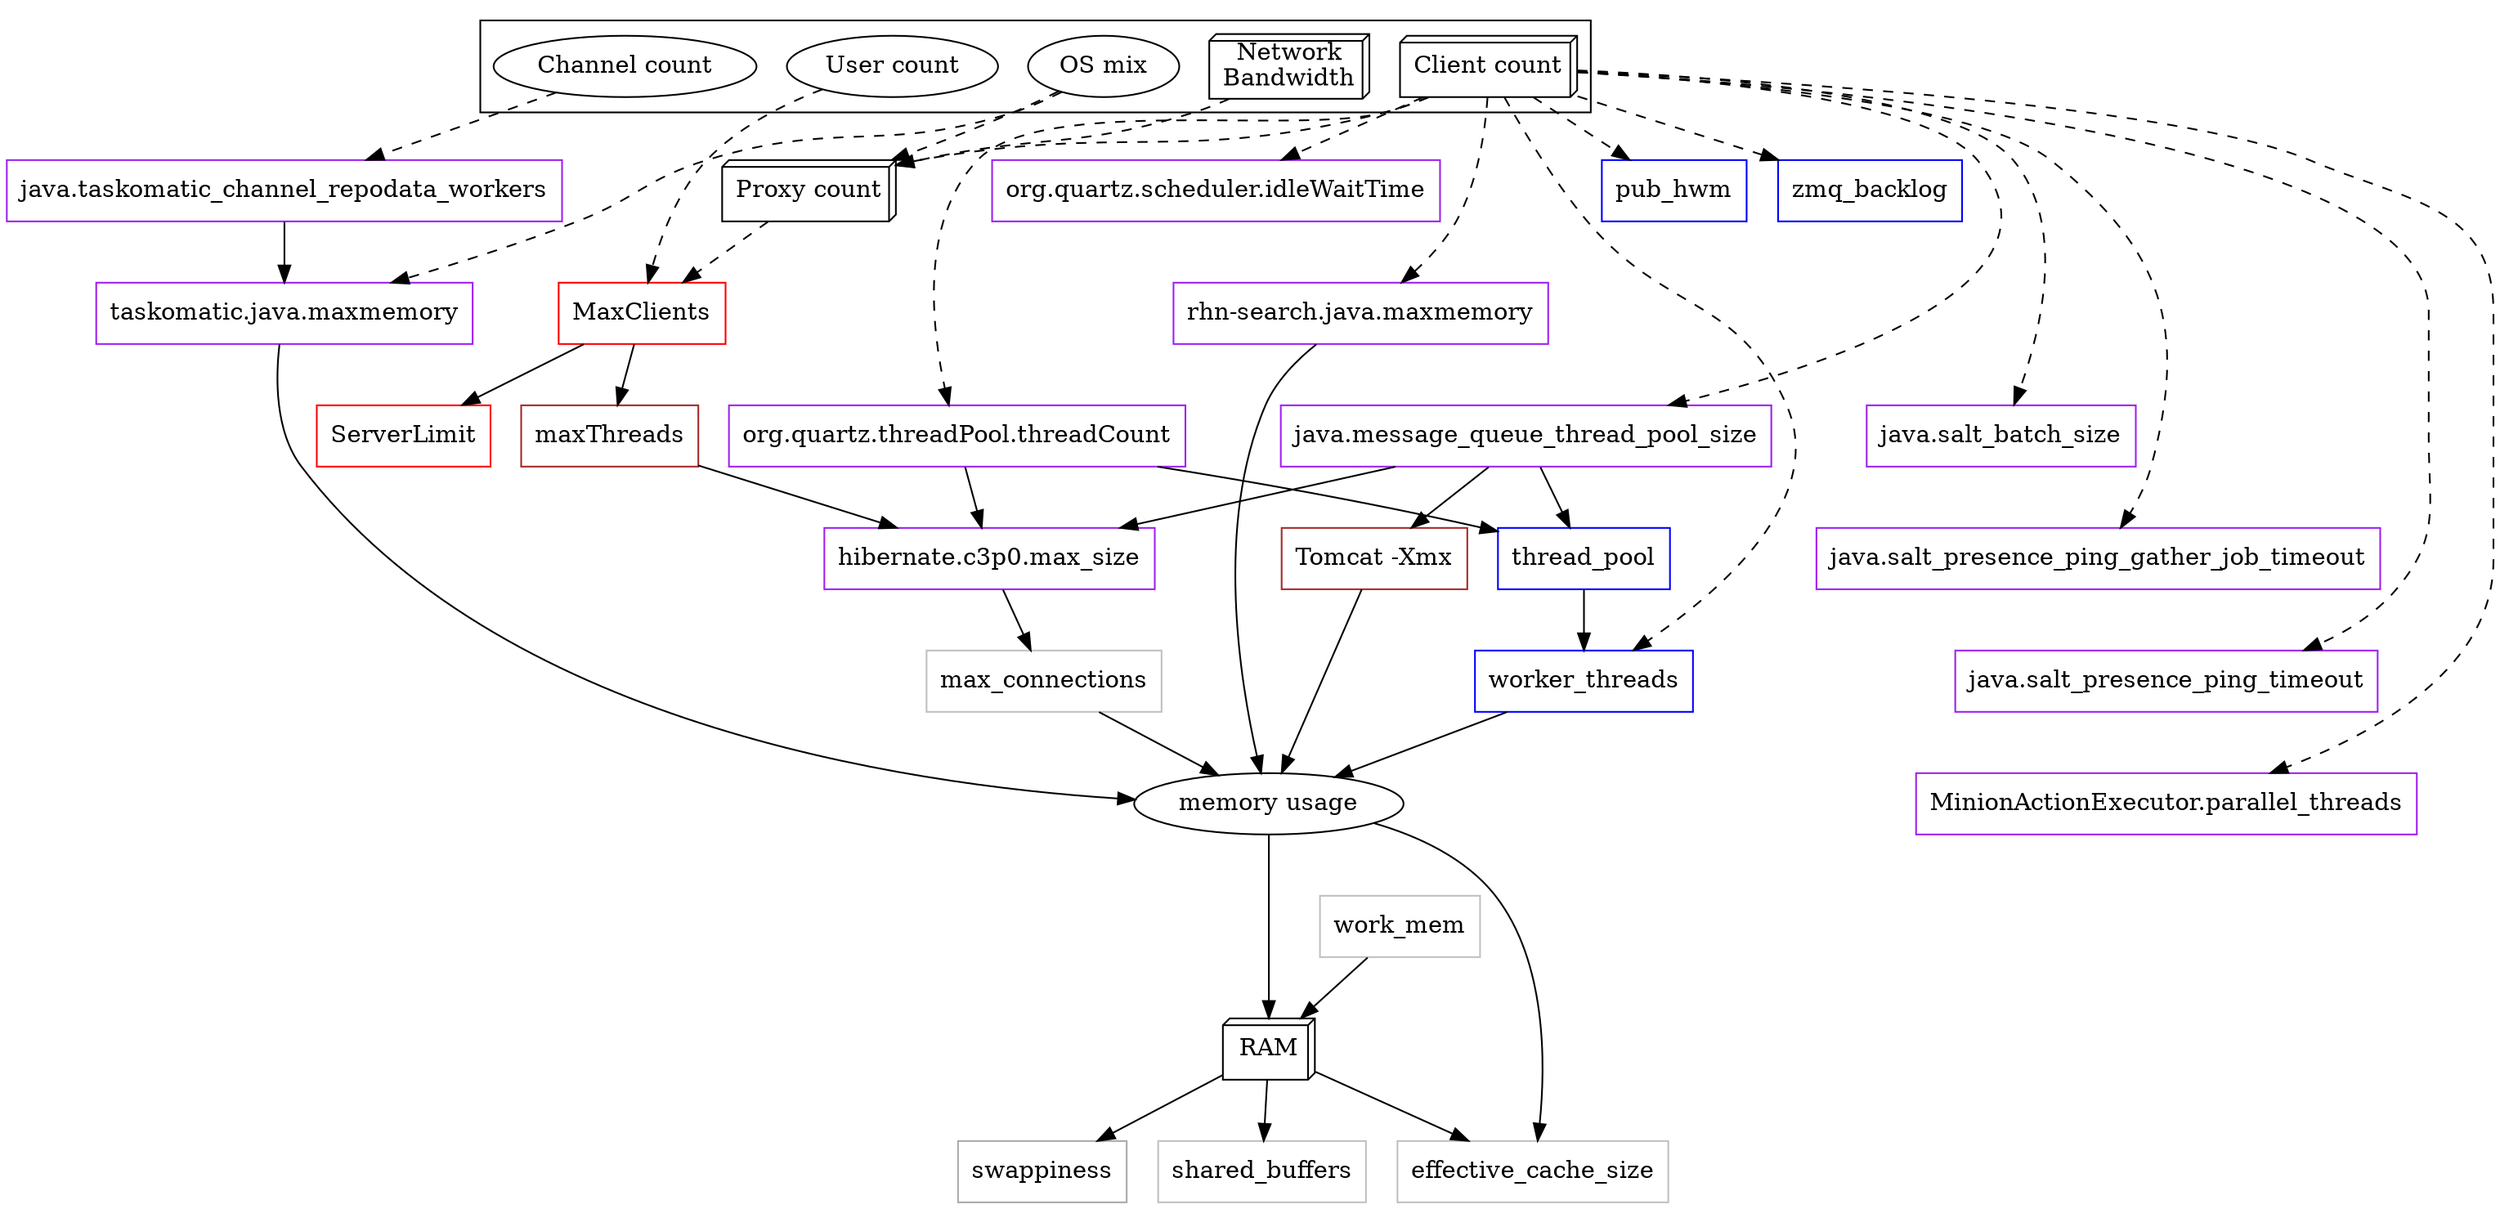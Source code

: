 digraph G {

  subgraph "cluster input" {
     "Network\nBandwidth" "Client count" "Channel count" "OS mix" "User count"
  }

  # Influences
  "Channel count" -> "java.taskomatic_channel_repodata_workers" [style=dashed]
  "Client count" -> "java.message_queue_thread_pool_size" [style=dashed]
  "Client count" -> "java.salt_batch_size" [style=dashed]
  "Client count" -> "java.salt_presence_ping_gather_job_timeout" [style=dashed]
  "Client count" -> "java.salt_presence_ping_timeout" [style=dashed]
  "Client count" -> "org.quartz.threadPool.threadCount" [style=dashed]
  "Client count" -> "org.quartz.scheduler.idleWaitTime" [style=dashed]
  "Client count" -> "Proxy count" [style=dashed]
  "Client count" -> "rhn-search.java.maxmemory" [style=dashed]
  "Client count" -> "worker_threads" [style=dashed]
  "Client count" -> "pub_hwm" [style=dashed]
  "Client count" -> "zmq_backlog" [style=dashed]
  "Client count" -> "MinionActionExecutor.parallel_threads" [style=dashed]
  "Network\nBandwidth" -> "Proxy count" [style=dashed]
  "OS mix" -> "Proxy count" [style=dashed]
  "OS mix" -> "taskomatic.java.maxmemory" [style=dashed]
  "Proxy count" -> "MaxClients" [style=dashed]
  "User count" -> "MaxClients" [style=dashed]

  # Depends
  "hibernate.c3p0.max_size" -> "max_connections"
  "java.message_queue_thread_pool_size" -> "hibernate.c3p0.max_size"
  "java.message_queue_thread_pool_size" -> "thread_pool"
  "java.message_queue_thread_pool_size" -> "Tomcat -Xmx"
  "java.taskomatic_channel_repodata_workers" -> "taskomatic.java.maxmemory"
  "max_connections" -> "memory usage"
  "MaxClients" -> "maxThreads"
  "MaxClients" -> "ServerLimit"
  "maxThreads" -> "hibernate.c3p0.max_size"
  "memory usage" -> "effective_cache_size"
  "memory usage" -> "RAM"
  "org.quartz.threadPool.threadCount" -> "hibernate.c3p0.max_size"
  "org.quartz.threadPool.threadCount" -> "thread_pool"
  "RAM" -> "effective_cache_size"
  "RAM" -> "shared_buffers"
  "RAM" -> "swappiness"
  "rhn-search.java.maxmemory" -> "memory usage"
  "taskomatic.java.maxmemory" -> "memory usage"
  "thread_pool" -> "worker_threads"
  "Tomcat -Xmx" -> "memory usage"
  "work_mem" -> "RAM"
  "worker_threads" -> "memory usage"

   # Invisible edges to help dot output an acceptable graphical result
   edge[style=invis];
  "org.quartz.scheduler.idleWaitTime" ->
  "rhn-search.java.maxmemory" ->
  "rhn-search.java.maxmemory" ->
  "java.salt_batch_size" ->
  "java.salt_presence_ping_gather_job_timeout" ->
  "java.salt_presence_ping_timeout" ->
  "MinionActionExecutor.parallel_threads" ->
  "work_mem";

  # rhn.conf parameters
  "hibernate.c3p0.max_size" [shape=rectangle, color=purple, file="/etc/rhn/rhn.conf"]
  "java.message_queue_thread_pool_size" [shape=rectangle, color=purple, file="/etc/rhn/rhn.conf"]
  "java.salt_batch_size" [shape=rectangle, color=purple, file="/etc/rhn/rhn.conf"]
  "java.salt_presence_ping_gather_job_timeout" [shape=rectangle, color=purple]
  "java.salt_presence_ping_timeout" [shape=rectangle, color=purple]
  "java.taskomatic_channel_repodata_workers" [shape=rectangle, color=purple]
  "org.quartz.threadPool.threadCount" [shape=rectangle, color=purple, file="/etc/rhn/rhn.conf"]
  "org.quartz.scheduler.idleWaitTime" [shape=rectangle, color=purple, file="/etc/rhn/rhn.conf"]
  "rhn-search.java.maxmemory"  [shape=rectangle, color=purple, file="/etc/rhn/rhn.conf"]
  "taskomatic.java.maxmemory" [shape=rectangle, color=purple, file="/etc/rhn/rhn.conf"]
  "MinionActionExecutor.parallel_threads" [shape=rectangle, color=purple, file="/etc/rhn/rhn.conf"]

  # Tomcat parameters
  "maxThreads" [shape=rectangle, color=brown, file="/etc/tomcat/server.xml"]
  "Tomcat -Xmx" [shape=rectangle, color=brown, file="/etc/sysconfig/tomcat"]

  # Salt parameters
  "thread_pool" [shape=rectangle, color=blue, file="/etc/salt/master.d/tuning.conf"]
  "worker_threads" [shape=rectangle, color=blue, file="/etc/salt/master.d/tuning.conf"]
  "pub_hwm" [shape=rectangle, color=blue, file="/etc/salt/master.d/tuning.conf"]
  "zmq_backlog" [shape=rectangle, color=blue, file="/etc/salt/master.d/tuning.conf"]

  # Apache httpd parameters
  "MaxClients" [shape=rectangle, color=red, file="/etc/apache2/server-tuning.conf"]
  "ServerLimit" [shape=rectangle, color=red, file="/etc/apache2/server-tuning.conf"]

  # PostgreSQL parameters
  "effective_cache_size" [shape=rectangle, color=grey, file="/var/lib/pgsql/data/postgresql.conf"]
  "max_connections" [shape=rectangle, color=grey, file="/var/lib/pgsql/data/postgresql.conf"]
  "shared_buffers" [shape=rectangle, color=grey, file="/var/lib/pgsql/data/postgresql.conf"]
  "work_mem" [shape=rectangle, color=grey, file="/var/lib/pgsql/data/postgresql.conf"]

  # Kernel parameters
  "swappiness" [shape=rectangle, color=darkgrey, file="/etc/sysctl.conf"]

  # Hardware
  "Client count" [shape=box3d]
  "Network\nBandwidth" [shape=box3d]
  "Proxy count" [shape=box3d]
  "RAM" [shape=box3d]
}
